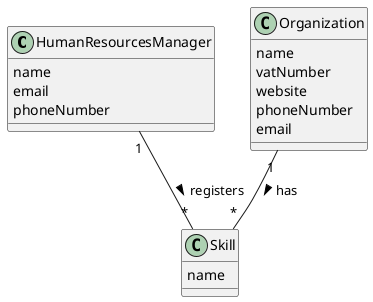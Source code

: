 @startuml

class HumanResourcesManager {
    name
    email
    phoneNumber
}

class Skill {
    name
}

class Organization {
    name
    vatNumber
    website
    phoneNumber
    email
}

HumanResourcesManager "1" -- "*" Skill : registers >
Organization "1" -- "*" Skill : has >

@enduml
